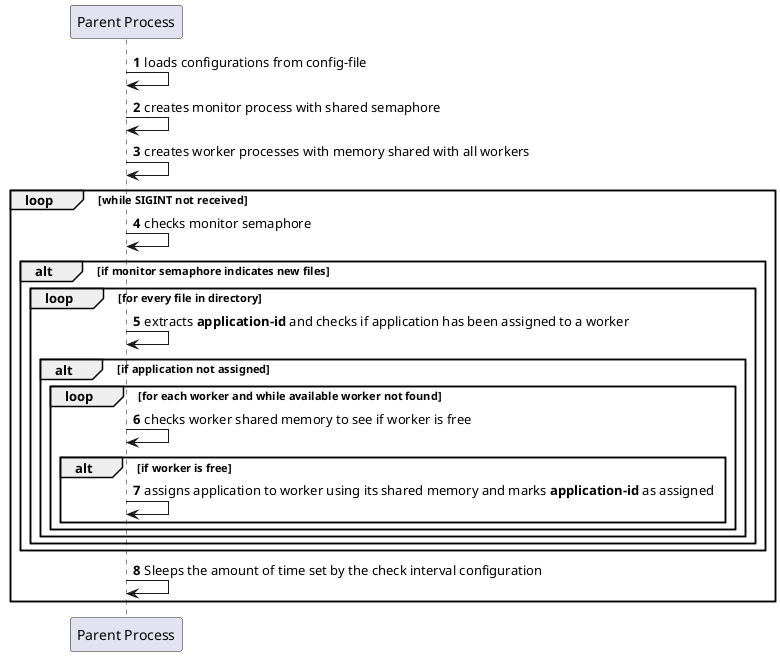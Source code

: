 @startuml
'https://plantuml.com/sequence-diagram

autonumber

participant "Parent Process" as parent

parent -> parent: loads configurations from config-file
parent -> parent: creates monitor process with shared semaphore
parent -> parent: creates worker processes with memory shared with all workers

loop while SIGINT not received
    parent -> parent: checks monitor semaphore

    alt if monitor semaphore indicates new files

        loop for every file in directory
        parent -> parent: extracts **application-id** and checks if application has been assigned to a worker

            alt if application not assigned

                loop for each worker and while available worker not found
                parent -> parent: checks worker shared memory to see if worker is free
                    alt if worker is free
                    parent -> parent: assigns application to worker using its shared memory and marks **application-id** as assigned
                    end
                end
            end
        end
    end

    parent -> parent: Sleeps the amount of time set by the check interval configuration

end
@enduml